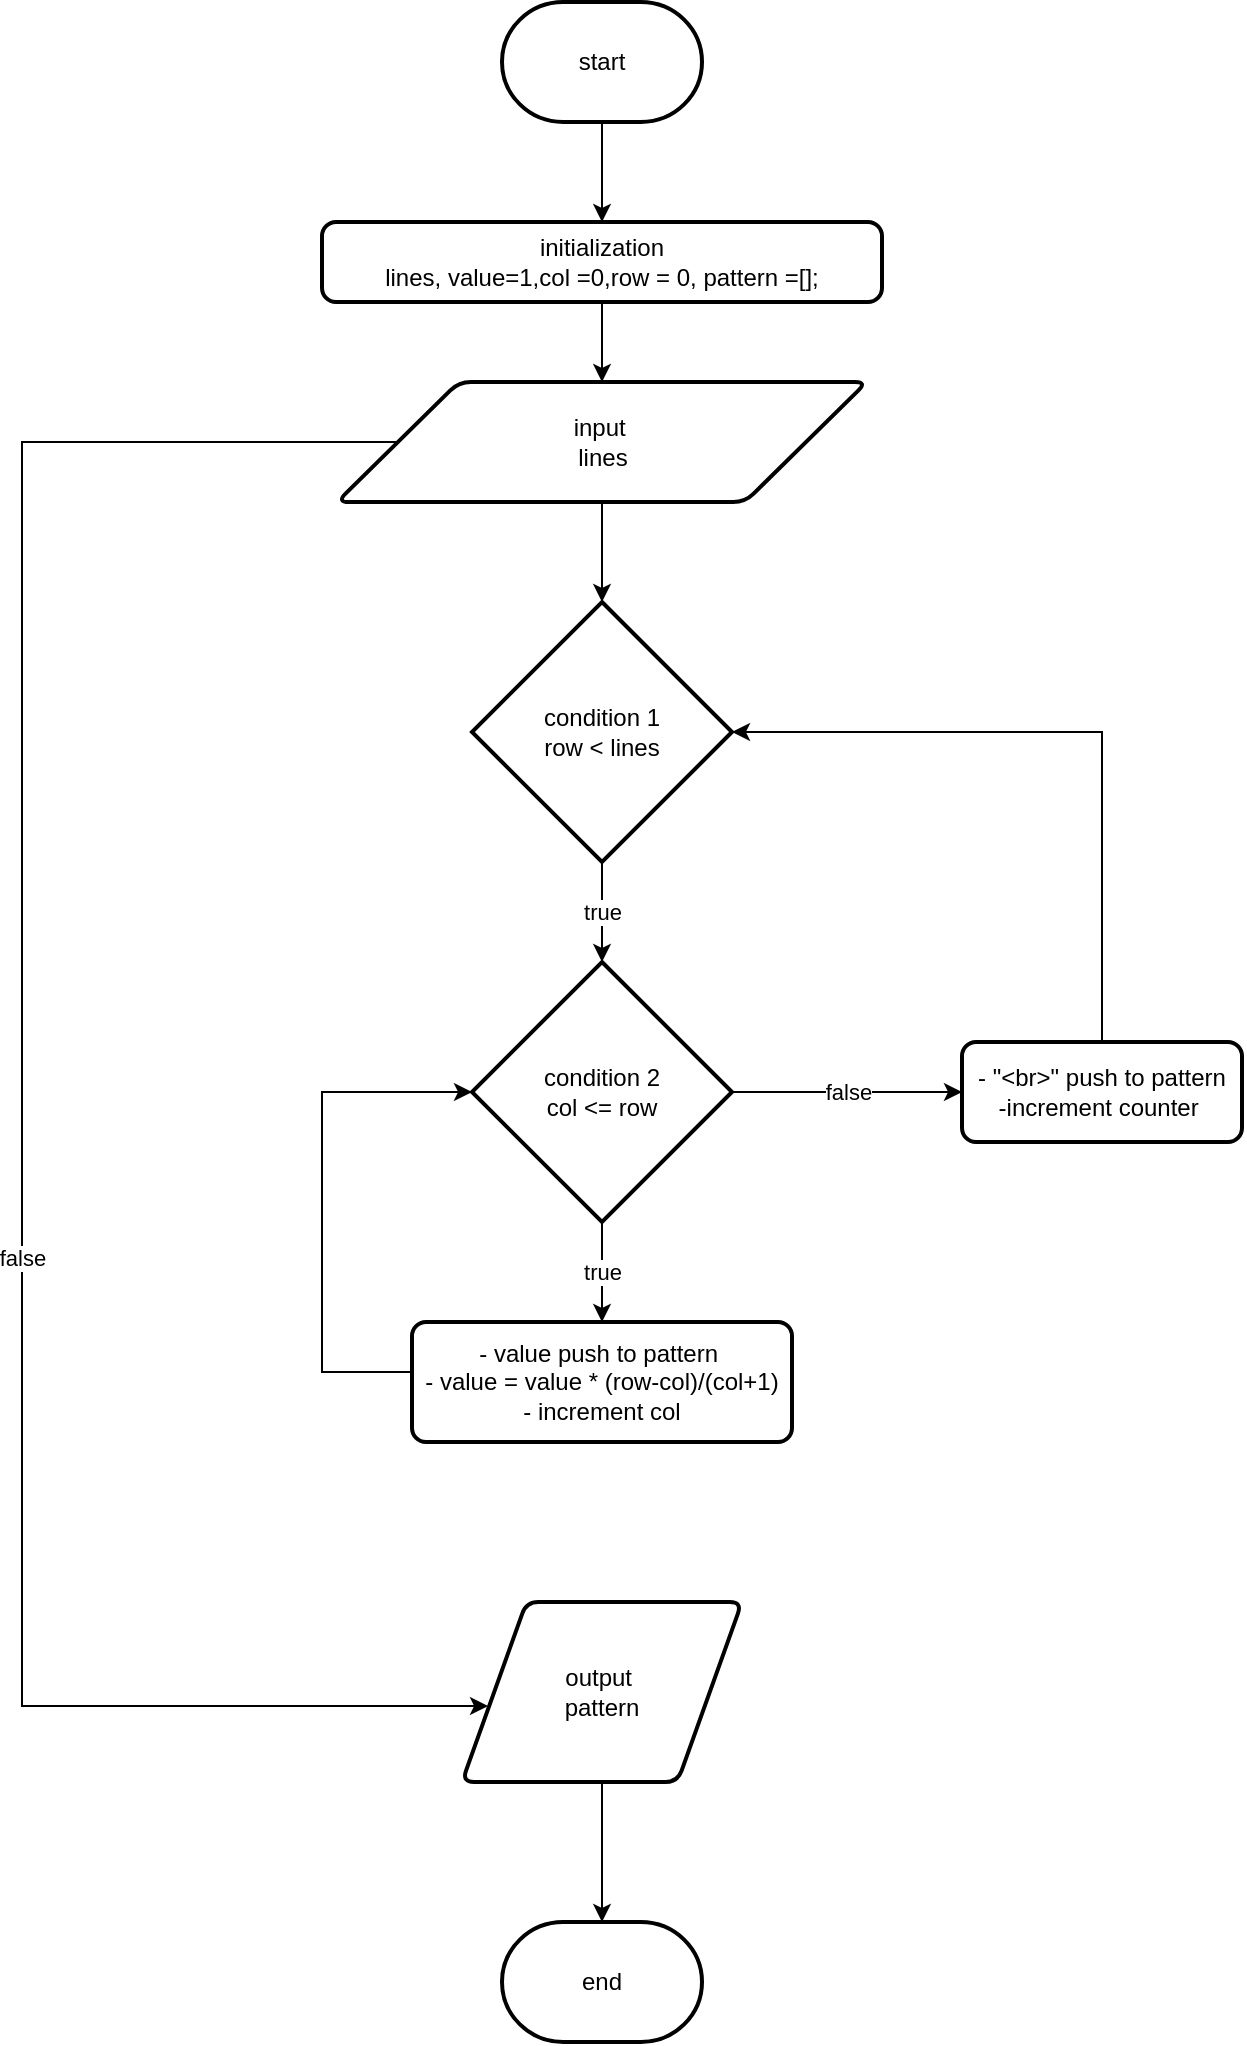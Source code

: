 <mxfile version="14.5.3" type="device"><diagram id="0sj8Hrxs_yhM6oGNJ6_s" name="Page-1"><mxGraphModel dx="868" dy="482" grid="1" gridSize="10" guides="1" tooltips="1" connect="1" arrows="1" fold="1" page="1" pageScale="1" pageWidth="850" pageHeight="1100" math="0" shadow="0"><root><mxCell id="0"/><mxCell id="1" parent="0"/><mxCell id="a8_QN62MjSkXe31VeqMy-1" value="start" style="strokeWidth=2;html=1;shape=mxgraph.flowchart.terminator;whiteSpace=wrap;" vertex="1" parent="1"><mxGeometry x="360" y="30" width="100" height="60" as="geometry"/></mxCell><mxCell id="a8_QN62MjSkXe31VeqMy-14" style="edgeStyle=orthogonalEdgeStyle;rounded=0;orthogonalLoop=1;jettySize=auto;html=1;exitX=0.5;exitY=1;exitDx=0;exitDy=0;entryX=0.5;entryY=0;entryDx=0;entryDy=0;entryPerimeter=0;" edge="1" parent="1" source="a8_QN62MjSkXe31VeqMy-2" target="a8_QN62MjSkXe31VeqMy-3"><mxGeometry relative="1" as="geometry"/></mxCell><mxCell id="a8_QN62MjSkXe31VeqMy-33" style="edgeStyle=orthogonalEdgeStyle;rounded=0;orthogonalLoop=1;jettySize=auto;html=1;exitX=0;exitY=0.5;exitDx=0;exitDy=0;entryX=0.093;entryY=0.578;entryDx=0;entryDy=0;entryPerimeter=0;" edge="1" parent="1" source="a8_QN62MjSkXe31VeqMy-2" target="a8_QN62MjSkXe31VeqMy-9"><mxGeometry relative="1" as="geometry"><Array as="points"><mxPoint x="120" y="250"/><mxPoint x="120" y="882"/></Array></mxGeometry></mxCell><mxCell id="a8_QN62MjSkXe31VeqMy-34" value="false" style="edgeLabel;html=1;align=center;verticalAlign=middle;resizable=0;points=[];" vertex="1" connectable="0" parent="a8_QN62MjSkXe31VeqMy-33"><mxGeometry x="0.132" relative="1" as="geometry"><mxPoint as="offset"/></mxGeometry></mxCell><mxCell id="a8_QN62MjSkXe31VeqMy-2" value="input&amp;nbsp;&lt;br&gt;lines" style="shape=parallelogram;html=1;strokeWidth=2;perimeter=parallelogramPerimeter;whiteSpace=wrap;rounded=1;arcSize=12;size=0.23;" vertex="1" parent="1"><mxGeometry x="277.5" y="220" width="265" height="60" as="geometry"/></mxCell><mxCell id="a8_QN62MjSkXe31VeqMy-3" value="condition 1&lt;br&gt;row &amp;lt; lines" style="strokeWidth=2;html=1;shape=mxgraph.flowchart.decision;whiteSpace=wrap;" vertex="1" parent="1"><mxGeometry x="345" y="330" width="130" height="130" as="geometry"/></mxCell><mxCell id="a8_QN62MjSkXe31VeqMy-13" style="edgeStyle=orthogonalEdgeStyle;rounded=0;orthogonalLoop=1;jettySize=auto;html=1;exitX=0.5;exitY=1;exitDx=0;exitDy=0;" edge="1" parent="1" source="a8_QN62MjSkXe31VeqMy-5" target="a8_QN62MjSkXe31VeqMy-2"><mxGeometry relative="1" as="geometry"/></mxCell><mxCell id="a8_QN62MjSkXe31VeqMy-5" value="initialization&lt;br&gt;lines, value=1,col =0,row = 0, pattern =[];" style="rounded=1;whiteSpace=wrap;html=1;absoluteArcSize=1;arcSize=14;strokeWidth=2;" vertex="1" parent="1"><mxGeometry x="270" y="140" width="280" height="40" as="geometry"/></mxCell><mxCell id="a8_QN62MjSkXe31VeqMy-19" style="edgeStyle=orthogonalEdgeStyle;rounded=0;orthogonalLoop=1;jettySize=auto;html=1;exitX=0;exitY=0.5;exitDx=0;exitDy=0;entryX=0;entryY=0.5;entryDx=0;entryDy=0;entryPerimeter=0;" edge="1" parent="1" source="a8_QN62MjSkXe31VeqMy-6" target="a8_QN62MjSkXe31VeqMy-7"><mxGeometry relative="1" as="geometry"><Array as="points"><mxPoint x="270" y="715"/><mxPoint x="270" y="575"/></Array></mxGeometry></mxCell><mxCell id="a8_QN62MjSkXe31VeqMy-6" value="- value push to pattern&amp;nbsp;&lt;br&gt;- value = value * (row-col)/(col+1)&lt;br&gt;- increment col" style="rounded=1;whiteSpace=wrap;html=1;absoluteArcSize=1;arcSize=14;strokeWidth=2;" vertex="1" parent="1"><mxGeometry x="315" y="690" width="190" height="60" as="geometry"/></mxCell><mxCell id="a8_QN62MjSkXe31VeqMy-16" value="false" style="edgeStyle=orthogonalEdgeStyle;rounded=0;orthogonalLoop=1;jettySize=auto;html=1;exitX=1;exitY=0.5;exitDx=0;exitDy=0;exitPerimeter=0;entryX=0;entryY=0.5;entryDx=0;entryDy=0;" edge="1" parent="1" source="a8_QN62MjSkXe31VeqMy-7" target="a8_QN62MjSkXe31VeqMy-8"><mxGeometry relative="1" as="geometry"/></mxCell><mxCell id="a8_QN62MjSkXe31VeqMy-17" value="true" style="edgeStyle=orthogonalEdgeStyle;rounded=0;orthogonalLoop=1;jettySize=auto;html=1;exitX=0.5;exitY=1;exitDx=0;exitDy=0;exitPerimeter=0;" edge="1" parent="1" source="a8_QN62MjSkXe31VeqMy-7" target="a8_QN62MjSkXe31VeqMy-6"><mxGeometry relative="1" as="geometry"/></mxCell><mxCell id="a8_QN62MjSkXe31VeqMy-7" value="condition 2&lt;br&gt;col &amp;lt;= row" style="strokeWidth=2;html=1;shape=mxgraph.flowchart.decision;whiteSpace=wrap;" vertex="1" parent="1"><mxGeometry x="345" y="510" width="130" height="130" as="geometry"/></mxCell><mxCell id="a8_QN62MjSkXe31VeqMy-22" style="edgeStyle=orthogonalEdgeStyle;rounded=0;orthogonalLoop=1;jettySize=auto;html=1;exitX=0.5;exitY=0;exitDx=0;exitDy=0;entryX=1;entryY=0.5;entryDx=0;entryDy=0;entryPerimeter=0;" edge="1" parent="1" source="a8_QN62MjSkXe31VeqMy-8" target="a8_QN62MjSkXe31VeqMy-3"><mxGeometry relative="1" as="geometry"/></mxCell><mxCell id="a8_QN62MjSkXe31VeqMy-8" value="- &quot;&amp;lt;br&amp;gt;&quot; push to pattern&lt;br&gt;-increment counter&amp;nbsp;" style="rounded=1;whiteSpace=wrap;html=1;absoluteArcSize=1;arcSize=14;strokeWidth=2;" vertex="1" parent="1"><mxGeometry x="590" y="550" width="140" height="50" as="geometry"/></mxCell><mxCell id="a8_QN62MjSkXe31VeqMy-25" style="edgeStyle=orthogonalEdgeStyle;rounded=0;orthogonalLoop=1;jettySize=auto;html=1;exitX=0.5;exitY=1;exitDx=0;exitDy=0;entryX=0.5;entryY=0;entryDx=0;entryDy=0;entryPerimeter=0;" edge="1" parent="1" source="a8_QN62MjSkXe31VeqMy-9" target="a8_QN62MjSkXe31VeqMy-11"><mxGeometry relative="1" as="geometry"/></mxCell><mxCell id="a8_QN62MjSkXe31VeqMy-9" value="output&amp;nbsp;&lt;br&gt;pattern" style="shape=parallelogram;html=1;strokeWidth=2;perimeter=parallelogramPerimeter;whiteSpace=wrap;rounded=1;arcSize=12;size=0.23;" vertex="1" parent="1"><mxGeometry x="340" y="830" width="140" height="90" as="geometry"/></mxCell><mxCell id="a8_QN62MjSkXe31VeqMy-11" value="end" style="strokeWidth=2;html=1;shape=mxgraph.flowchart.terminator;whiteSpace=wrap;" vertex="1" parent="1"><mxGeometry x="360" y="990" width="100" height="60" as="geometry"/></mxCell><mxCell id="a8_QN62MjSkXe31VeqMy-12" value="" style="endArrow=classic;html=1;exitX=0.5;exitY=1;exitDx=0;exitDy=0;exitPerimeter=0;entryX=0.5;entryY=0;entryDx=0;entryDy=0;" edge="1" parent="1" source="a8_QN62MjSkXe31VeqMy-1" target="a8_QN62MjSkXe31VeqMy-5"><mxGeometry width="50" height="50" relative="1" as="geometry"><mxPoint x="400" y="300" as="sourcePoint"/><mxPoint x="450" y="250" as="targetPoint"/></mxGeometry></mxCell><mxCell id="a8_QN62MjSkXe31VeqMy-26" value="true" style="endArrow=classic;html=1;exitX=0.5;exitY=1;exitDx=0;exitDy=0;exitPerimeter=0;" edge="1" parent="1" source="a8_QN62MjSkXe31VeqMy-3" target="a8_QN62MjSkXe31VeqMy-7"><mxGeometry relative="1" as="geometry"><mxPoint x="370" y="510" as="sourcePoint"/><mxPoint x="470" y="510" as="targetPoint"/></mxGeometry></mxCell></root></mxGraphModel></diagram></mxfile>